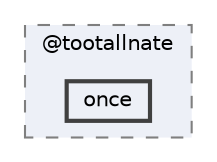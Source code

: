 digraph "C:/Users/arisc/OneDrive/Documents/GitHub/FINAL/EcoEats-Project/node_modules/@tootallnate/once"
{
 // LATEX_PDF_SIZE
  bgcolor="transparent";
  edge [fontname=Helvetica,fontsize=10,labelfontname=Helvetica,labelfontsize=10];
  node [fontname=Helvetica,fontsize=10,shape=box,height=0.2,width=0.4];
  compound=true
  subgraph clusterdir_2f9b26373dad90a43265fa7a5ffb9c09 {
    graph [ bgcolor="#edf0f7", pencolor="grey50", label="@tootallnate", fontname=Helvetica,fontsize=10 style="filled,dashed", URL="dir_2f9b26373dad90a43265fa7a5ffb9c09.html",tooltip=""]
  dir_e52d46096e41e16c1adaf9d81f561301 [label="once", fillcolor="#edf0f7", color="grey25", style="filled,bold", URL="dir_e52d46096e41e16c1adaf9d81f561301.html",tooltip=""];
  }
}

